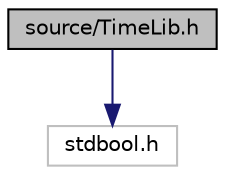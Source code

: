 digraph "source/TimeLib.h"
{
 // LATEX_PDF_SIZE
  edge [fontname="Helvetica",fontsize="10",labelfontname="Helvetica",labelfontsize="10"];
  node [fontname="Helvetica",fontsize="10",shape=record];
  Node1 [label="source/TimeLib.h",height=0.2,width=0.4,color="black", fillcolor="grey75", style="filled", fontcolor="black",tooltip="A small time-library for single threaded programs. The library must be polled to alert timeouts."];
  Node1 -> Node2 [color="midnightblue",fontsize="10",style="solid",fontname="Helvetica"];
  Node2 [label="stdbool.h",height=0.2,width=0.4,color="grey75", fillcolor="white", style="filled",tooltip=" "];
}
